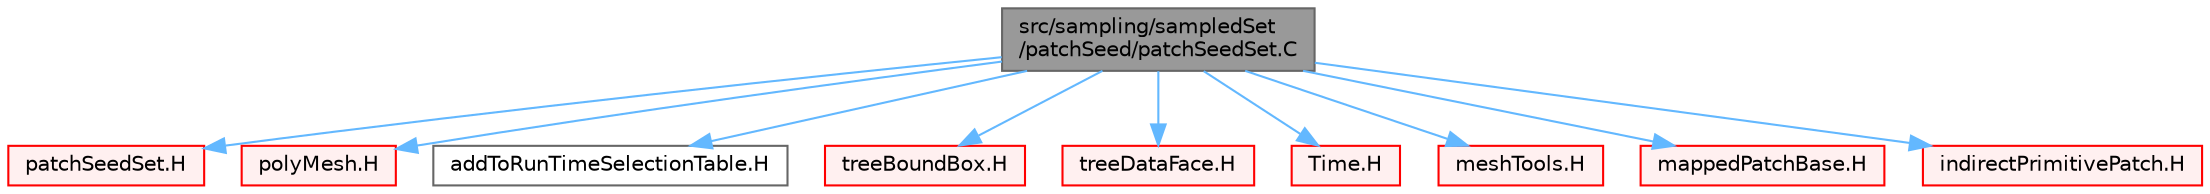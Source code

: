 digraph "src/sampling/sampledSet/patchSeed/patchSeedSet.C"
{
 // LATEX_PDF_SIZE
  bgcolor="transparent";
  edge [fontname=Helvetica,fontsize=10,labelfontname=Helvetica,labelfontsize=10];
  node [fontname=Helvetica,fontsize=10,shape=box,height=0.2,width=0.4];
  Node1 [id="Node000001",label="src/sampling/sampledSet\l/patchSeed/patchSeedSet.C",height=0.2,width=0.4,color="gray40", fillcolor="grey60", style="filled", fontcolor="black",tooltip=" "];
  Node1 -> Node2 [id="edge1_Node000001_Node000002",color="steelblue1",style="solid",tooltip=" "];
  Node2 [id="Node000002",label="patchSeedSet.H",height=0.2,width=0.4,color="red", fillcolor="#FFF0F0", style="filled",URL="$patchSeedSet_8H.html",tooltip=" "];
  Node1 -> Node200 [id="edge2_Node000001_Node000200",color="steelblue1",style="solid",tooltip=" "];
  Node200 [id="Node000200",label="polyMesh.H",height=0.2,width=0.4,color="red", fillcolor="#FFF0F0", style="filled",URL="$polyMesh_8H.html",tooltip=" "];
  Node1 -> Node286 [id="edge3_Node000001_Node000286",color="steelblue1",style="solid",tooltip=" "];
  Node286 [id="Node000286",label="addToRunTimeSelectionTable.H",height=0.2,width=0.4,color="grey40", fillcolor="white", style="filled",URL="$addToRunTimeSelectionTable_8H.html",tooltip="Macros for easy insertion into run-time selection tables."];
  Node1 -> Node287 [id="edge4_Node000001_Node000287",color="steelblue1",style="solid",tooltip=" "];
  Node287 [id="Node000287",label="treeBoundBox.H",height=0.2,width=0.4,color="red", fillcolor="#FFF0F0", style="filled",URL="$treeBoundBox_8H.html",tooltip=" "];
  Node1 -> Node289 [id="edge5_Node000001_Node000289",color="steelblue1",style="solid",tooltip=" "];
  Node289 [id="Node000289",label="treeDataFace.H",height=0.2,width=0.4,color="red", fillcolor="#FFF0F0", style="filled",URL="$treeDataFace_8H.html",tooltip=" "];
  Node1 -> Node295 [id="edge6_Node000001_Node000295",color="steelblue1",style="solid",tooltip=" "];
  Node295 [id="Node000295",label="Time.H",height=0.2,width=0.4,color="red", fillcolor="#FFF0F0", style="filled",URL="$Time_8H.html",tooltip=" "];
  Node1 -> Node352 [id="edge7_Node000001_Node000352",color="steelblue1",style="solid",tooltip=" "];
  Node352 [id="Node000352",label="meshTools.H",height=0.2,width=0.4,color="red", fillcolor="#FFF0F0", style="filled",URL="$meshTools_8H.html",tooltip=" "];
  Node1 -> Node353 [id="edge8_Node000001_Node000353",color="steelblue1",style="solid",tooltip=" "];
  Node353 [id="Node000353",label="mappedPatchBase.H",height=0.2,width=0.4,color="red", fillcolor="#FFF0F0", style="filled",URL="$mappedPatchBase_8H.html",tooltip=" "];
  Node1 -> Node380 [id="edge9_Node000001_Node000380",color="steelblue1",style="solid",tooltip=" "];
  Node380 [id="Node000380",label="indirectPrimitivePatch.H",height=0.2,width=0.4,color="red", fillcolor="#FFF0F0", style="filled",URL="$indirectPrimitivePatch_8H.html",tooltip=" "];
}
